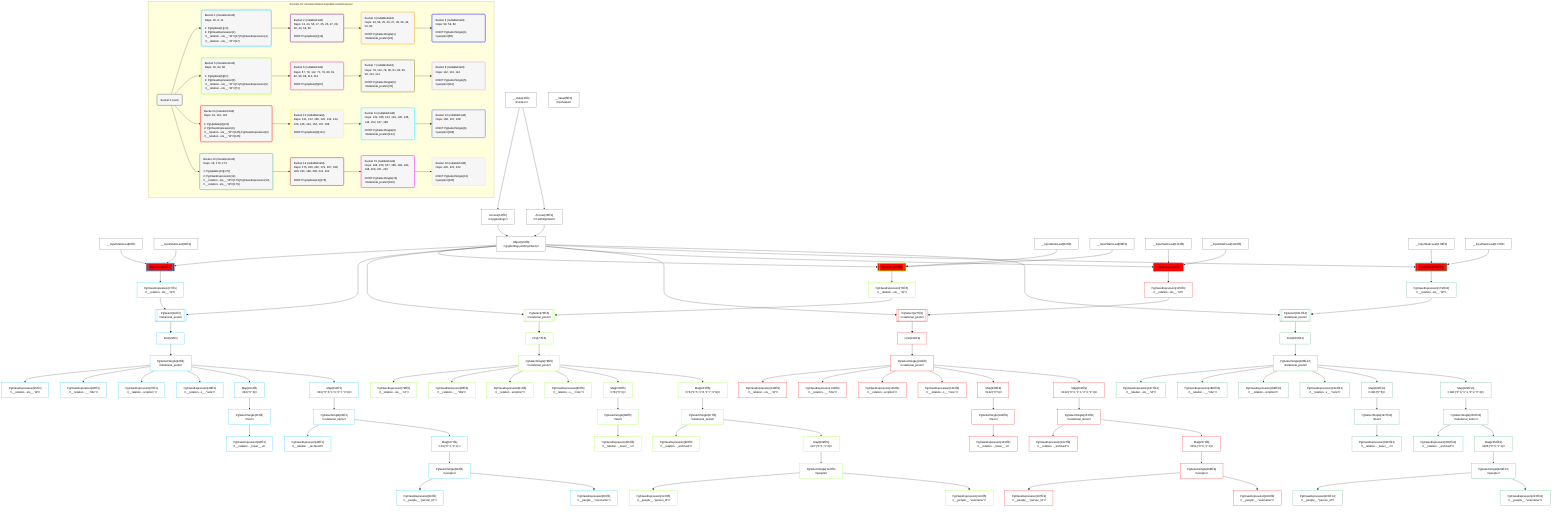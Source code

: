 %%{init: {'themeVariables': { 'fontSize': '12px'}}}%%
graph TD
    classDef path fill:#eee,stroke:#000,color:#000
    classDef plan fill:#fff,stroke-width:1px,color:#000
    classDef itemplan fill:#fff,stroke-width:2px,color:#000
    classDef sideeffectplan fill:#f00,stroke-width:2px,color:#000
    classDef bucket fill:#f6f6f6,color:#000,stroke-width:2px,text-align:left


    %% define steps
    __Value3["__Value[3∈0]<br />ᐸcontextᐳ"]:::plan
    __Value5["__Value[5∈0]<br />ᐸrootValueᐳ"]:::plan
    __InputStaticLeaf8["__InputStaticLeaf[8∈0]"]:::plan
    __InputStaticLeaf11["__InputStaticLeaf[11∈0]"]:::plan
    Access14["Access[14∈0]<br />ᐸ3.pgSettingsᐳ"]:::plan
    Access15["Access[15∈0]<br />ᐸ3.withPgClientᐳ"]:::plan
    Object16["Object[16∈0]<br />ᐸ{pgSettings,withPgClient}ᐳ"]:::plan
    PgUpdate13[["PgUpdate[13∈1]"]]:::sideeffectplan
    PgClassExpression17["PgClassExpression[17∈1]<br />ᐸ__relation...sts__.”id”ᐳ"]:::plan
    PgSelect19[["PgSelect[19∈1]<br />ᐸrelational_postsᐳ"]]:::plan
    First23["First[23∈1]"]:::plan
    PgSelectSingle24["PgSelectSingle[24∈1]<br />ᐸrelational_postsᐳ"]:::plan
    PgClassExpression25["PgClassExpression[25∈1]<br />ᐸ__relation...sts__.”id”ᐳ"]:::plan
    PgClassExpression26["PgClassExpression[26∈1]<br />ᐸ__relation...__.”title”ᐳ"]:::plan
    PgClassExpression27["PgClassExpression[27∈1]<br />ᐸ__relation...scription”ᐳ"]:::plan
    PgClassExpression28["PgClassExpression[28∈1]<br />ᐸ__relation...s__.”note”ᐳ"]:::plan
    Map223["Map[223∈1]<br />ᐸ24:{”0”:3}ᐳ"]:::plan
    PgSelectSingle35["PgSelectSingle[35∈1]<br />ᐸtextᐳ"]:::plan
    PgClassExpression36["PgClassExpression[36∈1]<br />ᐸ__relation..._lower__.vᐳ"]:::plan
    Map231["Map[231∈1]<br />ᐸ24:{”0”:5,”1”:6,”2”:7,”3”:8}ᐳ"]:::plan
    PgSelectSingle43["PgSelectSingle[43∈1]<br />ᐸrelational_itemsᐳ"]:::plan
    PgClassExpression44["PgClassExpression[44∈1]<br />ᐸ__relation..._archived”ᐳ"]:::plan
    Map227["Map[227∈1]<br />ᐸ43:{”0”:1,”1”:2}ᐳ"]:::plan
    PgSelectSingle58["PgSelectSingle[58∈1]<br />ᐸpeopleᐳ"]:::plan
    PgClassExpression59["PgClassExpression[59∈1]<br />ᐸ__people__.”person_id”ᐳ"]:::plan
    PgClassExpression60["PgClassExpression[60∈1]<br />ᐸ__people__.”username”ᐳ"]:::plan
    __InputStaticLeaf62["__InputStaticLeaf[62∈0]"]:::plan
    __InputStaticLeaf66["__InputStaticLeaf[66∈0]"]:::plan
    PgUpdate67[["PgUpdate[67∈5]"]]:::sideeffectplan
    PgClassExpression71["PgClassExpression[71∈5]<br />ᐸ__relation...sts__.”id”ᐳ"]:::plan
    PgSelect73[["PgSelect[73∈5]<br />ᐸrelational_postsᐳ"]]:::plan
    First77["First[77∈5]"]:::plan
    PgSelectSingle78["PgSelectSingle[78∈5]<br />ᐸrelational_postsᐳ"]:::plan
    PgClassExpression79["PgClassExpression[79∈5]<br />ᐸ__relation...sts__.”id”ᐳ"]:::plan
    PgClassExpression80["PgClassExpression[80∈5]<br />ᐸ__relation...__.”title”ᐳ"]:::plan
    PgClassExpression81["PgClassExpression[81∈5]<br />ᐸ__relation...scription”ᐳ"]:::plan
    PgClassExpression82["PgClassExpression[82∈5]<br />ᐸ__relation...s__.”note”ᐳ"]:::plan
    Map235["Map[235∈5]<br />ᐸ78:{”0”:3}ᐳ"]:::plan
    PgSelectSingle89["PgSelectSingle[89∈5]<br />ᐸtextᐳ"]:::plan
    PgClassExpression90["PgClassExpression[90∈5]<br />ᐸ__relation..._lower__.vᐳ"]:::plan
    Map243["Map[243∈5]<br />ᐸ78:{”0”:5,”1”:6,”2”:7,”3”:8}ᐳ"]:::plan
    PgSelectSingle97["PgSelectSingle[97∈5]<br />ᐸrelational_itemsᐳ"]:::plan
    PgClassExpression98["PgClassExpression[98∈5]<br />ᐸ__relation..._archived”ᐳ"]:::plan
    Map239["Map[239∈5]<br />ᐸ97:{”0”:1,”1”:2}ᐳ"]:::plan
    PgSelectSingle112["PgSelectSingle[112∈5]<br />ᐸpeopleᐳ"]:::plan
    PgClassExpression113["PgClassExpression[113∈5]<br />ᐸ__people__.”person_id”ᐳ"]:::plan
    PgClassExpression114["PgClassExpression[114∈5]<br />ᐸ__people__.”username”ᐳ"]:::plan
    __InputStaticLeaf116["__InputStaticLeaf[116∈0]"]:::plan
    __InputStaticLeaf119["__InputStaticLeaf[119∈0]"]:::plan
    PgUpdate121[["PgUpdate[121∈9]"]]:::sideeffectplan
    PgClassExpression125["PgClassExpression[125∈9]<br />ᐸ__relation...sts__.”id”ᐳ"]:::plan
    PgSelect127[["PgSelect[127∈9]<br />ᐸrelational_postsᐳ"]]:::plan
    First131["First[131∈9]"]:::plan
    PgSelectSingle132["PgSelectSingle[132∈9]<br />ᐸrelational_postsᐳ"]:::plan
    PgClassExpression133["PgClassExpression[133∈9]<br />ᐸ__relation...sts__.”id”ᐳ"]:::plan
    PgClassExpression134["PgClassExpression[134∈9]<br />ᐸ__relation...__.”title”ᐳ"]:::plan
    PgClassExpression135["PgClassExpression[135∈9]<br />ᐸ__relation...scription”ᐳ"]:::plan
    PgClassExpression136["PgClassExpression[136∈9]<br />ᐸ__relation...s__.”note”ᐳ"]:::plan
    Map245["Map[245∈9]<br />ᐸ132:{”0”:5}ᐳ"]:::plan
    PgSelectSingle143["PgSelectSingle[143∈9]<br />ᐸtextᐳ"]:::plan
    PgClassExpression144["PgClassExpression[144∈9]<br />ᐸ__relation..._lower__.vᐳ"]:::plan
    Map241["Map[241∈9]<br />ᐸ132:{”0”:0,”1”:1,”2”:2,”3”:3}ᐳ"]:::plan
    PgSelectSingle151["PgSelectSingle[151∈9]<br />ᐸrelational_itemsᐳ"]:::plan
    PgClassExpression152["PgClassExpression[152∈9]<br />ᐸ__relation..._archived”ᐳ"]:::plan
    Map237["Map[237∈9]<br />ᐸ151:{”0”:0,”1”:1}ᐳ"]:::plan
    PgSelectSingle166["PgSelectSingle[166∈9]<br />ᐸpeopleᐳ"]:::plan
    PgClassExpression167["PgClassExpression[167∈9]<br />ᐸ__people__.”person_id”ᐳ"]:::plan
    PgClassExpression168["PgClassExpression[168∈9]<br />ᐸ__people__.”username”ᐳ"]:::plan
    __InputStaticLeaf170["__InputStaticLeaf[170∈0]"]:::plan
    __InputStaticLeaf173["__InputStaticLeaf[173∈0]"]:::plan
    PgUpdate175[["PgUpdate[175∈13]"]]:::sideeffectplan
    PgClassExpression179["PgClassExpression[179∈13]<br />ᐸ__relation...sts__.”id”ᐳ"]:::plan
    PgSelect181[["PgSelect[181∈13]<br />ᐸrelational_postsᐳ"]]:::plan
    First185["First[185∈13]"]:::plan
    PgSelectSingle186["PgSelectSingle[186∈13]<br />ᐸrelational_postsᐳ"]:::plan
    PgClassExpression187["PgClassExpression[187∈13]<br />ᐸ__relation...sts__.”id”ᐳ"]:::plan
    PgClassExpression188["PgClassExpression[188∈13]<br />ᐸ__relation...__.”title”ᐳ"]:::plan
    PgClassExpression189["PgClassExpression[189∈13]<br />ᐸ__relation...scription”ᐳ"]:::plan
    PgClassExpression190["PgClassExpression[190∈13]<br />ᐸ__relation...s__.”note”ᐳ"]:::plan
    Map233["Map[233∈13]<br />ᐸ186:{”0”:5}ᐳ"]:::plan
    PgSelectSingle197["PgSelectSingle[197∈13]<br />ᐸtextᐳ"]:::plan
    PgClassExpression198["PgClassExpression[198∈13]<br />ᐸ__relation..._lower__.vᐳ"]:::plan
    Map229["Map[229∈13]<br />ᐸ186:{”0”:0,”1”:1,”2”:2,”3”:3}ᐳ"]:::plan
    PgSelectSingle205["PgSelectSingle[205∈13]<br />ᐸrelational_itemsᐳ"]:::plan
    PgClassExpression206["PgClassExpression[206∈13]<br />ᐸ__relation..._archived”ᐳ"]:::plan
    Map225["Map[225∈13]<br />ᐸ205:{”0”:0,”1”:1}ᐳ"]:::plan
    PgSelectSingle220["PgSelectSingle[220∈13]<br />ᐸpeopleᐳ"]:::plan
    PgClassExpression221["PgClassExpression[221∈13]<br />ᐸ__people__.”person_id”ᐳ"]:::plan
    PgClassExpression222["PgClassExpression[222∈13]<br />ᐸ__people__.”username”ᐳ"]:::plan

    %% plan dependencies
    __Value3 --> Access14
    __Value3 --> Access15
    Access14 & Access15 --> Object16
    Object16 & __InputStaticLeaf8 & __InputStaticLeaf11 --> PgUpdate13
    PgUpdate13 --> PgClassExpression17
    Object16 & PgClassExpression17 --> PgSelect19
    PgSelect19 --> First23
    First23 --> PgSelectSingle24
    PgSelectSingle24 --> PgClassExpression25
    PgSelectSingle24 --> PgClassExpression26
    PgSelectSingle24 --> PgClassExpression27
    PgSelectSingle24 --> PgClassExpression28
    PgSelectSingle24 --> Map223
    Map223 --> PgSelectSingle35
    PgSelectSingle35 --> PgClassExpression36
    PgSelectSingle24 --> Map231
    Map231 --> PgSelectSingle43
    PgSelectSingle43 --> PgClassExpression44
    PgSelectSingle43 --> Map227
    Map227 --> PgSelectSingle58
    PgSelectSingle58 --> PgClassExpression59
    PgSelectSingle58 --> PgClassExpression60
    Object16 & __InputStaticLeaf62 & __InputStaticLeaf66 --> PgUpdate67
    PgUpdate67 --> PgClassExpression71
    Object16 & PgClassExpression71 --> PgSelect73
    PgSelect73 --> First77
    First77 --> PgSelectSingle78
    PgSelectSingle78 --> PgClassExpression79
    PgSelectSingle78 --> PgClassExpression80
    PgSelectSingle78 --> PgClassExpression81
    PgSelectSingle78 --> PgClassExpression82
    PgSelectSingle78 --> Map235
    Map235 --> PgSelectSingle89
    PgSelectSingle89 --> PgClassExpression90
    PgSelectSingle78 --> Map243
    Map243 --> PgSelectSingle97
    PgSelectSingle97 --> PgClassExpression98
    PgSelectSingle97 --> Map239
    Map239 --> PgSelectSingle112
    PgSelectSingle112 --> PgClassExpression113
    PgSelectSingle112 --> PgClassExpression114
    Object16 & __InputStaticLeaf116 & __InputStaticLeaf119 --> PgUpdate121
    PgUpdate121 --> PgClassExpression125
    Object16 & PgClassExpression125 --> PgSelect127
    PgSelect127 --> First131
    First131 --> PgSelectSingle132
    PgSelectSingle132 --> PgClassExpression133
    PgSelectSingle132 --> PgClassExpression134
    PgSelectSingle132 --> PgClassExpression135
    PgSelectSingle132 --> PgClassExpression136
    PgSelectSingle132 --> Map245
    Map245 --> PgSelectSingle143
    PgSelectSingle143 --> PgClassExpression144
    PgSelectSingle132 --> Map241
    Map241 --> PgSelectSingle151
    PgSelectSingle151 --> PgClassExpression152
    PgSelectSingle151 --> Map237
    Map237 --> PgSelectSingle166
    PgSelectSingle166 --> PgClassExpression167
    PgSelectSingle166 --> PgClassExpression168
    Object16 & __InputStaticLeaf170 & __InputStaticLeaf173 --> PgUpdate175
    PgUpdate175 --> PgClassExpression179
    Object16 & PgClassExpression179 --> PgSelect181
    PgSelect181 --> First185
    First185 --> PgSelectSingle186
    PgSelectSingle186 --> PgClassExpression187
    PgSelectSingle186 --> PgClassExpression188
    PgSelectSingle186 --> PgClassExpression189
    PgSelectSingle186 --> PgClassExpression190
    PgSelectSingle186 --> Map233
    Map233 --> PgSelectSingle197
    PgSelectSingle197 --> PgClassExpression198
    PgSelectSingle186 --> Map229
    Map229 --> PgSelectSingle205
    PgSelectSingle205 --> PgClassExpression206
    PgSelectSingle205 --> Map225
    Map225 --> PgSelectSingle220
    PgSelectSingle220 --> PgClassExpression221
    PgSelectSingle220 --> PgClassExpression222

    subgraph "Buckets for mutations/basics/update-relational-post"
    Bucket0("Bucket 0 (root)"):::bucket
    classDef bucket0 stroke:#696969
    class Bucket0,__Value3,__Value5,__InputStaticLeaf8,__InputStaticLeaf11,Access14,Access15,Object16,__InputStaticLeaf62,__InputStaticLeaf66,__InputStaticLeaf116,__InputStaticLeaf119,__InputStaticLeaf170,__InputStaticLeaf173 bucket0
    Bucket1("Bucket 1 (mutationField)<br />Deps: 16, 8, 11<br /><br />1: PgUpdate{1}[13]<br />2: PgClassExpression{1}ᐸ__relation...sts__.”id”ᐳ[17],PgClassExpression{1}ᐸ__relation...sts__.”id”ᐳ[17]"):::bucket
    classDef bucket1 stroke:#00bfff
    class Bucket1,PgUpdate13,PgClassExpression17,PgSelect19,First23,PgSelectSingle24,PgClassExpression25,PgClassExpression26,PgClassExpression27,PgClassExpression28,PgSelectSingle35,PgClassExpression36,PgSelectSingle43,PgClassExpression44,PgSelectSingle58,PgClassExpression59,PgClassExpression60,Map223,Map227,Map231 bucket1
    Bucket2("Bucket 2 (nullableField)<br />Deps: 13, 24, 58, 17, 25, 26, 27, 28, 36, 44, 59, 60<br /><br />ROOT PgUpdate{1}[13]"):::bucket
    classDef bucket2 stroke:#7f007f
    class Bucket2 bucket2
    Bucket3("Bucket 3 (nullableField)<br />Deps: 24, 58, 25, 26, 27, 28, 36, 44, 59, 60<br /><br />ROOT PgSelectSingle{1}ᐸrelational_postsᐳ[24]"):::bucket
    classDef bucket3 stroke:#ffa500
    class Bucket3 bucket3
    Bucket4("Bucket 4 (nullableField)<br />Deps: 58, 59, 60<br /><br />ROOT PgSelectSingle{1}ᐸpeopleᐳ[58]"):::bucket
    classDef bucket4 stroke:#0000ff
    class Bucket4 bucket4
    Bucket5("Bucket 5 (mutationField)<br />Deps: 16, 62, 66<br /><br />1: PgUpdate{5}[67]<br />2: PgClassExpression{5}ᐸ__relation...sts__.”id”ᐳ[71],PgClassExpression{5}ᐸ__relation...sts__.”id”ᐳ[71]"):::bucket
    classDef bucket5 stroke:#7fff00
    class Bucket5,PgUpdate67,PgClassExpression71,PgSelect73,First77,PgSelectSingle78,PgClassExpression79,PgClassExpression80,PgClassExpression81,PgClassExpression82,PgSelectSingle89,PgClassExpression90,PgSelectSingle97,PgClassExpression98,PgSelectSingle112,PgClassExpression113,PgClassExpression114,Map235,Map239,Map243 bucket5
    Bucket6("Bucket 6 (nullableField)<br />Deps: 67, 78, 112, 71, 79, 80, 81, 82, 90, 98, 113, 114<br /><br />ROOT PgUpdate{5}[67]"):::bucket
    classDef bucket6 stroke:#ff1493
    class Bucket6 bucket6
    Bucket7("Bucket 7 (nullableField)<br />Deps: 78, 112, 79, 80, 81, 82, 90, 98, 113, 114<br /><br />ROOT PgSelectSingle{5}ᐸrelational_postsᐳ[78]"):::bucket
    classDef bucket7 stroke:#808000
    class Bucket7 bucket7
    Bucket8("Bucket 8 (nullableField)<br />Deps: 112, 113, 114<br /><br />ROOT PgSelectSingle{5}ᐸpeopleᐳ[112]"):::bucket
    classDef bucket8 stroke:#dda0dd
    class Bucket8 bucket8
    Bucket9("Bucket 9 (mutationField)<br />Deps: 16, 116, 119<br /><br />1: PgUpdate{9}[121]<br />2: PgClassExpression{9}ᐸ__relation...sts__.”id”ᐳ[125],PgClassExpression{9}ᐸ__relation...sts__.”id”ᐳ[125]"):::bucket
    classDef bucket9 stroke:#ff0000
    class Bucket9,PgUpdate121,PgClassExpression125,PgSelect127,First131,PgSelectSingle132,PgClassExpression133,PgClassExpression134,PgClassExpression135,PgClassExpression136,PgSelectSingle143,PgClassExpression144,PgSelectSingle151,PgClassExpression152,PgSelectSingle166,PgClassExpression167,PgClassExpression168,Map237,Map241,Map245 bucket9
    Bucket10("Bucket 10 (nullableField)<br />Deps: 121, 132, 166, 125, 133, 134, 135, 136, 144, 152, 167, 168<br /><br />ROOT PgUpdate{9}[121]"):::bucket
    classDef bucket10 stroke:#ffff00
    class Bucket10 bucket10
    Bucket11("Bucket 11 (nullableField)<br />Deps: 132, 166, 133, 134, 135, 136, 144, 152, 167, 168<br /><br />ROOT PgSelectSingle{9}ᐸrelational_postsᐳ[132]"):::bucket
    classDef bucket11 stroke:#00ffff
    class Bucket11 bucket11
    Bucket12("Bucket 12 (nullableField)<br />Deps: 166, 167, 168<br /><br />ROOT PgSelectSingle{9}ᐸpeopleᐳ[166]"):::bucket
    classDef bucket12 stroke:#4169e1
    class Bucket12 bucket12
    Bucket13("Bucket 13 (mutationField)<br />Deps: 16, 170, 173<br /><br />1: PgUpdate{13}[175]<br />2: PgClassExpression{13}ᐸ__relation...sts__.”id”ᐳ[179],PgClassExpression{13}ᐸ__relation...sts__.”id”ᐳ[179]"):::bucket
    classDef bucket13 stroke:#3cb371
    class Bucket13,PgUpdate175,PgClassExpression179,PgSelect181,First185,PgSelectSingle186,PgClassExpression187,PgClassExpression188,PgClassExpression189,PgClassExpression190,PgSelectSingle197,PgClassExpression198,PgSelectSingle205,PgClassExpression206,PgSelectSingle220,PgClassExpression221,PgClassExpression222,Map225,Map229,Map233 bucket13
    Bucket14("Bucket 14 (nullableField)<br />Deps: 175, 186, 220, 179, 187, 188, 189, 190, 198, 206, 221, 222<br /><br />ROOT PgUpdate{13}[175]"):::bucket
    classDef bucket14 stroke:#a52a2a
    class Bucket14 bucket14
    Bucket15("Bucket 15 (nullableField)<br />Deps: 186, 220, 187, 188, 189, 190, 198, 206, 221, 222<br /><br />ROOT PgSelectSingle{13}ᐸrelational_postsᐳ[186]"):::bucket
    classDef bucket15 stroke:#ff00ff
    class Bucket15 bucket15
    Bucket16("Bucket 16 (nullableField)<br />Deps: 220, 221, 222<br /><br />ROOT PgSelectSingle{13}ᐸpeopleᐳ[220]"):::bucket
    classDef bucket16 stroke:#f5deb3
    class Bucket16 bucket16
    Bucket0 --> Bucket1 & Bucket5 & Bucket9 & Bucket13
    Bucket1 --> Bucket2
    Bucket2 --> Bucket3
    Bucket3 --> Bucket4
    Bucket5 --> Bucket6
    Bucket6 --> Bucket7
    Bucket7 --> Bucket8
    Bucket9 --> Bucket10
    Bucket10 --> Bucket11
    Bucket11 --> Bucket12
    Bucket13 --> Bucket14
    Bucket14 --> Bucket15
    Bucket15 --> Bucket16
    end